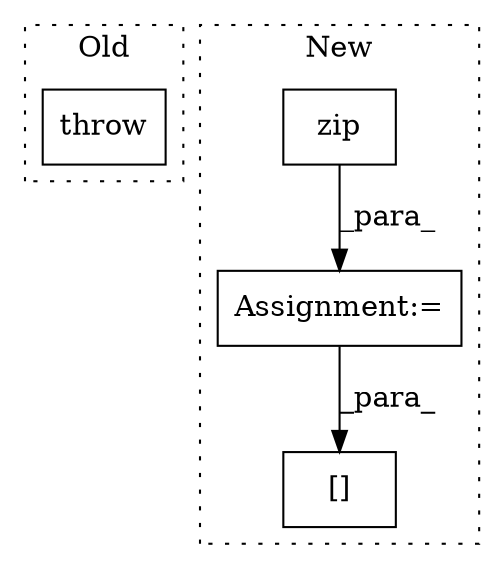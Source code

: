 digraph G {
subgraph cluster0 {
1 [label="throw" a="53" s="85029" l="6" shape="box"];
label = "Old";
style="dotted";
}
subgraph cluster1 {
2 [label="zip" a="32" s="85315,85329" l="4,1" shape="box"];
3 [label="Assignment:=" a="7" s="85308" l="31" shape="box"];
4 [label="[]" a="2" s="85204,85342" l="2,1" shape="box"];
label = "New";
style="dotted";
}
2 -> 3 [label="_para_"];
3 -> 4 [label="_para_"];
}